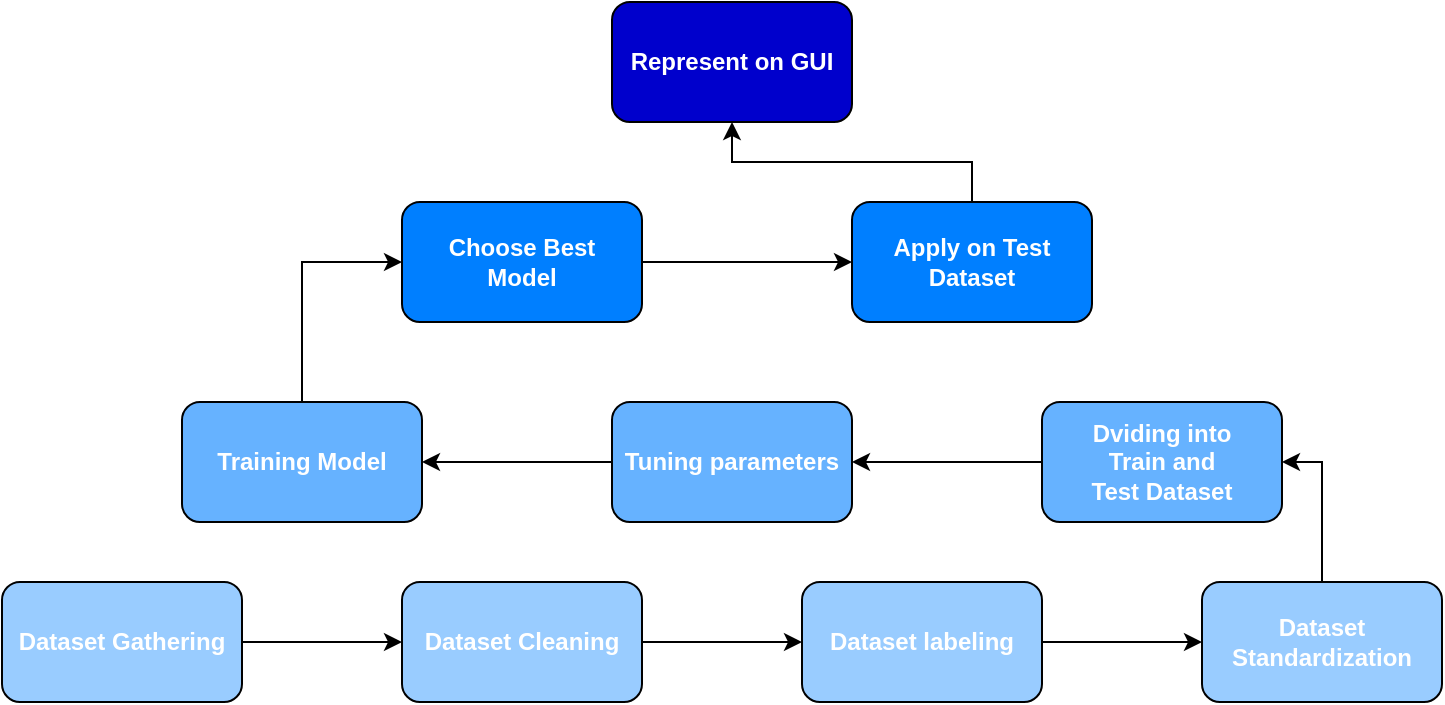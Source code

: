 <mxfile version="14.6.13" type="device"><diagram id="EtCdqXtsV2SCAVp7xB2A" name="Page-1"><mxGraphModel dx="1024" dy="592" grid="1" gridSize="10" guides="1" tooltips="1" connect="1" arrows="1" fold="1" page="1" pageScale="1" pageWidth="850" pageHeight="1100" math="0" shadow="0"><root><mxCell id="0"/><mxCell id="1" parent="0"/><mxCell id="0vQ-sPmLTUotmPIqhqmJ-10" value="" style="edgeStyle=orthogonalEdgeStyle;rounded=0;orthogonalLoop=1;jettySize=auto;html=1;" edge="1" parent="1" source="0vQ-sPmLTUotmPIqhqmJ-1" target="0vQ-sPmLTUotmPIqhqmJ-4"><mxGeometry relative="1" as="geometry"/></mxCell><mxCell id="0vQ-sPmLTUotmPIqhqmJ-1" value="&lt;font color=&quot;#ffffff&quot;&gt;&lt;b&gt;Dataset Gathering&lt;/b&gt;&lt;/font&gt;" style="rounded=1;whiteSpace=wrap;html=1;fillColor=#99CCFF;" vertex="1" parent="1"><mxGeometry x="60" y="540" width="120" height="60" as="geometry"/></mxCell><mxCell id="0vQ-sPmLTUotmPIqhqmJ-14" value="" style="edgeStyle=orthogonalEdgeStyle;rounded=0;orthogonalLoop=1;jettySize=auto;html=1;" edge="1" parent="1" source="0vQ-sPmLTUotmPIqhqmJ-2" target="0vQ-sPmLTUotmPIqhqmJ-8"><mxGeometry relative="1" as="geometry"/></mxCell><mxCell id="0vQ-sPmLTUotmPIqhqmJ-2" value="&lt;font color=&quot;#ffffff&quot;&gt;&lt;b&gt;Dviding into&lt;br&gt;Train and&lt;br&gt;Test Dataset&lt;/b&gt;&lt;/font&gt;" style="rounded=1;whiteSpace=wrap;html=1;fillColor=#66B2FF;" vertex="1" parent="1"><mxGeometry x="580" y="450" width="120" height="60" as="geometry"/></mxCell><mxCell id="0vQ-sPmLTUotmPIqhqmJ-13" value="" style="edgeStyle=orthogonalEdgeStyle;rounded=0;orthogonalLoop=1;jettySize=auto;html=1;" edge="1" parent="1" source="0vQ-sPmLTUotmPIqhqmJ-3" target="0vQ-sPmLTUotmPIqhqmJ-2"><mxGeometry relative="1" as="geometry"><Array as="points"><mxPoint x="720" y="480"/></Array></mxGeometry></mxCell><mxCell id="0vQ-sPmLTUotmPIqhqmJ-3" value="&lt;font color=&quot;#ffffff&quot;&gt;&lt;b&gt;Dataset Standardization&lt;/b&gt;&lt;/font&gt;" style="rounded=1;whiteSpace=wrap;html=1;fillColor=#99CCFF;" vertex="1" parent="1"><mxGeometry x="660" y="540" width="120" height="60" as="geometry"/></mxCell><mxCell id="0vQ-sPmLTUotmPIqhqmJ-11" value="" style="edgeStyle=orthogonalEdgeStyle;rounded=0;orthogonalLoop=1;jettySize=auto;html=1;" edge="1" parent="1" source="0vQ-sPmLTUotmPIqhqmJ-4" target="0vQ-sPmLTUotmPIqhqmJ-5"><mxGeometry relative="1" as="geometry"/></mxCell><mxCell id="0vQ-sPmLTUotmPIqhqmJ-4" value="&lt;font color=&quot;#ffffff&quot;&gt;&lt;b&gt;Dataset Cleaning&lt;/b&gt;&lt;/font&gt;" style="rounded=1;whiteSpace=wrap;html=1;fillColor=#99CCFF;" vertex="1" parent="1"><mxGeometry x="260" y="540" width="120" height="60" as="geometry"/></mxCell><mxCell id="0vQ-sPmLTUotmPIqhqmJ-12" value="" style="edgeStyle=orthogonalEdgeStyle;rounded=0;orthogonalLoop=1;jettySize=auto;html=1;" edge="1" parent="1" source="0vQ-sPmLTUotmPIqhqmJ-5" target="0vQ-sPmLTUotmPIqhqmJ-3"><mxGeometry relative="1" as="geometry"/></mxCell><mxCell id="0vQ-sPmLTUotmPIqhqmJ-5" value="&lt;font color=&quot;#ffffff&quot;&gt;&lt;b&gt;Dataset labeling&lt;/b&gt;&lt;/font&gt;" style="rounded=1;whiteSpace=wrap;html=1;fillColor=#99CCFF;" vertex="1" parent="1"><mxGeometry x="460" y="540" width="120" height="60" as="geometry"/></mxCell><mxCell id="0vQ-sPmLTUotmPIqhqmJ-16" value="" style="edgeStyle=orthogonalEdgeStyle;rounded=0;orthogonalLoop=1;jettySize=auto;html=1;" edge="1" parent="1" source="0vQ-sPmLTUotmPIqhqmJ-6" target="0vQ-sPmLTUotmPIqhqmJ-7"><mxGeometry relative="1" as="geometry"><Array as="points"><mxPoint x="210" y="380"/></Array></mxGeometry></mxCell><mxCell id="0vQ-sPmLTUotmPIqhqmJ-6" value="&lt;font color=&quot;#ffffff&quot;&gt;&lt;b&gt;Training Model&lt;/b&gt;&lt;/font&gt;" style="rounded=1;whiteSpace=wrap;html=1;fillColor=#66B2FF;" vertex="1" parent="1"><mxGeometry x="150" y="450" width="120" height="60" as="geometry"/></mxCell><mxCell id="0vQ-sPmLTUotmPIqhqmJ-17" value="" style="edgeStyle=orthogonalEdgeStyle;rounded=0;orthogonalLoop=1;jettySize=auto;html=1;" edge="1" parent="1" source="0vQ-sPmLTUotmPIqhqmJ-7" target="0vQ-sPmLTUotmPIqhqmJ-9"><mxGeometry relative="1" as="geometry"/></mxCell><mxCell id="0vQ-sPmLTUotmPIqhqmJ-7" value="&lt;font color=&quot;#ffffff&quot;&gt;&lt;b&gt;Choose Best&lt;br&gt;Model&lt;/b&gt;&lt;/font&gt;" style="rounded=1;whiteSpace=wrap;html=1;fillColor=#007FFF;" vertex="1" parent="1"><mxGeometry x="260" y="350" width="120" height="60" as="geometry"/></mxCell><mxCell id="0vQ-sPmLTUotmPIqhqmJ-15" value="" style="edgeStyle=orthogonalEdgeStyle;rounded=0;orthogonalLoop=1;jettySize=auto;html=1;" edge="1" parent="1" source="0vQ-sPmLTUotmPIqhqmJ-8" target="0vQ-sPmLTUotmPIqhqmJ-6"><mxGeometry relative="1" as="geometry"/></mxCell><mxCell id="0vQ-sPmLTUotmPIqhqmJ-8" value="&lt;font color=&quot;#ffffff&quot;&gt;&lt;b&gt;Tuning parameters&lt;/b&gt;&lt;/font&gt;" style="rounded=1;whiteSpace=wrap;html=1;fillColor=#66B2FF;" vertex="1" parent="1"><mxGeometry x="365" y="450" width="120" height="60" as="geometry"/></mxCell><mxCell id="0vQ-sPmLTUotmPIqhqmJ-19" value="" style="edgeStyle=orthogonalEdgeStyle;rounded=0;orthogonalLoop=1;jettySize=auto;html=1;" edge="1" parent="1" source="0vQ-sPmLTUotmPIqhqmJ-9" target="0vQ-sPmLTUotmPIqhqmJ-18"><mxGeometry relative="1" as="geometry"/></mxCell><mxCell id="0vQ-sPmLTUotmPIqhqmJ-9" value="&lt;font color=&quot;#ffffff&quot;&gt;&lt;b&gt;Apply on Test &lt;br&gt;Dataset&lt;/b&gt;&lt;/font&gt;" style="rounded=1;whiteSpace=wrap;html=1;fillColor=#007FFF;" vertex="1" parent="1"><mxGeometry x="485" y="350" width="120" height="60" as="geometry"/></mxCell><mxCell id="0vQ-sPmLTUotmPIqhqmJ-18" value="&lt;font color=&quot;#ffffff&quot;&gt;&lt;b&gt;Represent on GUI&lt;/b&gt;&lt;/font&gt;" style="whiteSpace=wrap;html=1;rounded=1;fillColor=#0000CC;" vertex="1" parent="1"><mxGeometry x="365" y="250" width="120" height="60" as="geometry"/></mxCell></root></mxGraphModel></diagram></mxfile>